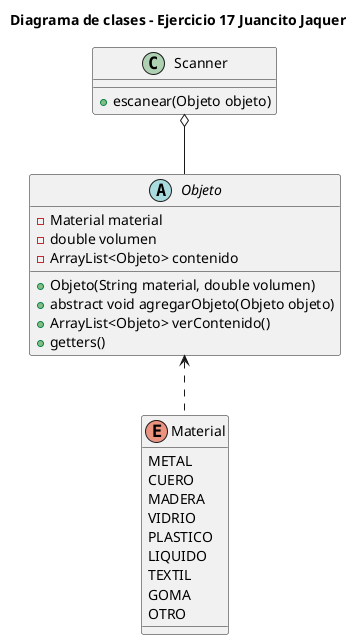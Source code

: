 @startuml
'https://plantuml.com/class-diagram

skinparam Linetype ortho
title "Diagrama de clases - Ejercicio 17 Juancito Jaquer"

enum Material {
    METAL
    CUERO
    MADERA
    VIDRIO
    PLASTICO
    LIQUIDO
    TEXTIL
    GOMA
    OTRO
}

abstract class Objeto {
    - Material material
    - double volumen
    - ArrayList<Objeto> contenido

    + Objeto(String material, double volumen)
    + abstract void agregarObjeto(Objeto objeto)
    + ArrayList<Objeto> verContenido()
    + getters()
}

class Scanner {
    + escanear(Objeto objeto)
}

' relaciones
Objeto <.. Material
Scanner o-- Objeto

@enduml